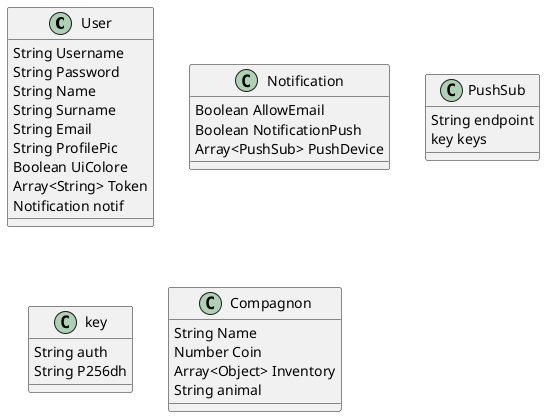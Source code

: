 @startuml

class User{
  String Username
  String Password
  String Name
  String Surname
  String Email
  String ProfilePic
  Boolean UiColore
  Array<String> Token
  Notification notif
}

class Notification{
  Boolean AllowEmail
  Boolean NotificationPush
  Array<PushSub> PushDevice
}

class PushSub{
  String endpoint
  key keys
}

class key{
  String auth
  String P256dh
}

class Compagnon{
  String Name
  Number Coin
  Array<Object> Inventory
  String animal
}

@enduml
